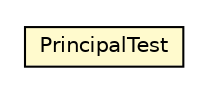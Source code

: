#!/usr/local/bin/dot
#
# Class diagram 
# Generated by UMLGraph version R5_6-24-gf6e263 (http://www.umlgraph.org/)
#

digraph G {
	edge [fontname="Helvetica",fontsize=10,labelfontname="Helvetica",labelfontsize=10];
	node [fontname="Helvetica",fontsize=10,shape=plaintext];
	nodesep=0.25;
	ranksep=0.5;
	// net.trajano.doxdb.sample.test.PrincipalTest
	c50 [label=<<table title="net.trajano.doxdb.sample.test.PrincipalTest" border="0" cellborder="1" cellspacing="0" cellpadding="2" port="p" bgcolor="lemonChiffon" href="./PrincipalTest.html">
		<tr><td><table border="0" cellspacing="0" cellpadding="1">
<tr><td align="center" balign="center"> PrincipalTest </td></tr>
		</table></td></tr>
		</table>>, URL="./PrincipalTest.html", fontname="Helvetica", fontcolor="black", fontsize=10.0];
}

